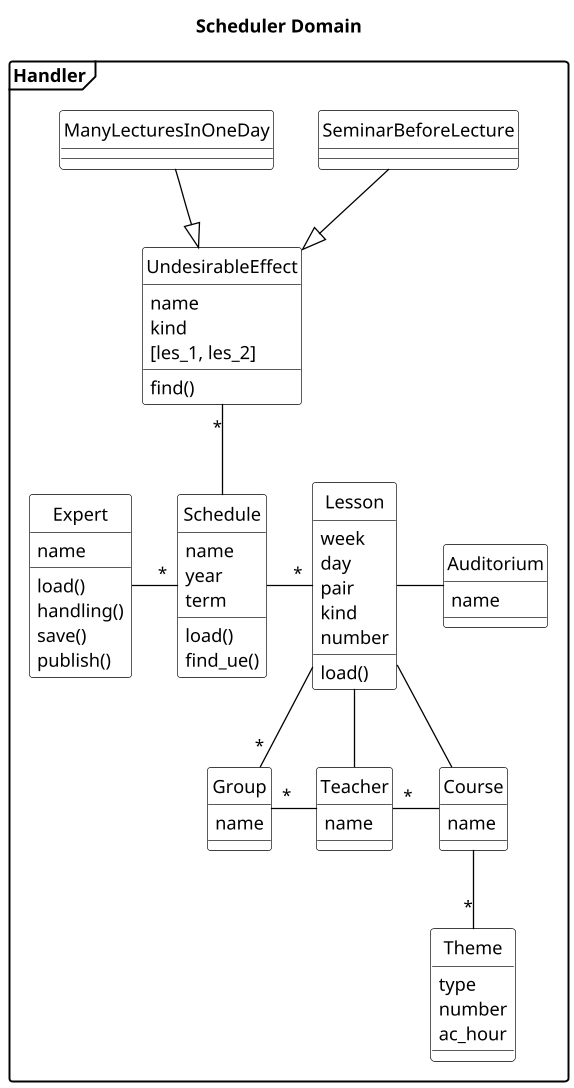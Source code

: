 PlantUML
@startuml
title Scheduler Domain
skinparam class {
BackgroundColor White
ArrowColor Black
BorderColor Black
}
skinparam object {
BackgroundColor White
ArrowColor Black
BorderColor Black
}
hide circle
'hide members
scale 1.3
skinparam DefaultTextAlignment left
skinparam shadowing false
'skinparam monochrome true
skinparam packageStyle frame

package Handler {

class UndesirableEffect{
name
kind
[les_1, les_2]
find()
}
class SeminarBeforeLecture{
}
class ManyLecturesInOneDay{
}
class Expert{
name
load()
handling()
save()
publish()
}
class Schedule{
name
year
term
load()
find_ue()
}
class Lesson{
week
day
pair
kind
number
load()
}
class Teacher{
name
'e-mail
}
class Course{
name
'workload
}
'class Pair {
'id
'begin
'finish
'}
'class Student{
'id
'e-mail
'}
class Group{
name
'students
}
'class Building {
'name
'}
class Auditorium {
name
'address
}
class Theme{
type
number
ac_hour
}

Expert -"*" Schedule
Schedule -"*" Lesson
UndesirableEffect "*"--Schedule
Lesson  --"*"  Group
SeminarBeforeLecture --|> UndesirableEffect
Lesson --Teacher
ManyLecturesInOneDay --|> UndesirableEffect
Lesson --  Course
Group "*"- Teacher
'Pair "*"-- Schedule
Course --"*" Theme
Lesson - Auditorium
Teacher "*"- Course
'Building -- Auditorium
'Building "2"-"1" Transfer
'Group -"*" Student
'Lesson --Transfer
@enduml

Смысл терминов:
workload - нагрузка
UndesirableEffect - Предупреждение
Error – Ошибка
Schedule - Расписание
   term - семестр
Lesson – Занятие
   face-to-face - очное
Pair -  Пара
Group - Группа
Student - Студент
Building  - Корпус
Auditorium - Аудитория
Transfer  - Трансфер
Route – маршрут
Course - Рабочая программа
Teacher - Преподаватель
Expert - Эксперт
    handling - обработка
Route – маршрут





